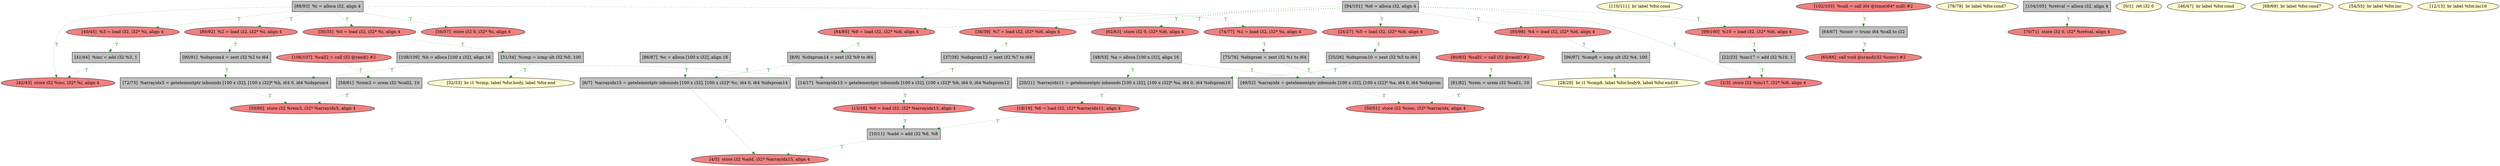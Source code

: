 
digraph G {


node164 [fillcolor=lightcoral,label="[106/107]  %call2 = call i32 @rand() #2",shape=ellipse,style=filled ]
node159 [fillcolor=lemonchiffon,label="[110/111]  br label %for.cond",shape=ellipse,style=filled ]
node157 [fillcolor=grey,label="[108/109]  %b = alloca [100 x i32], align 16",shape=rectangle,style=filled ]
node154 [fillcolor=lightcoral,label="[80/83]  %call1 = call i32 @rand() #2",shape=ellipse,style=filled ]
node153 [fillcolor=lightcoral,label="[95/98]  %4 = load i32, i32* %i6, align 4",shape=ellipse,style=filled ]
node152 [fillcolor=grey,label="[96/97]  %cmp8 = icmp ult i32 %4, 100",shape=rectangle,style=filled ]
node156 [fillcolor=grey,label="[90/91]  %idxprom4 = zext i32 %2 to i64",shape=rectangle,style=filled ]
node151 [fillcolor=grey,label="[88/93]  %i = alloca i32, align 4",shape=rectangle,style=filled ]
node150 [fillcolor=lightcoral,label="[89/92]  %2 = load i32, i32* %i, align 4",shape=ellipse,style=filled ]
node148 [fillcolor=lightcoral,label="[84/85]  %9 = load i32, i32* %i6, align 4",shape=ellipse,style=filled ]
node166 [fillcolor=lightcoral,label="[15/16]  %8 = load i32, i32* %arrayidx13, align 4",shape=ellipse,style=filled ]
node127 [fillcolor=lightcoral,label="[56/57]  store i32 0, i32* %i, align 4",shape=ellipse,style=filled ]
node125 [fillcolor=grey,label="[41/44]  %inc = add i32 %3, 1",shape=rectangle,style=filled ]
node161 [fillcolor=lightcoral,label="[102/103]  %call = call i64 @time(i64* null) #2",shape=ellipse,style=filled ]
node129 [fillcolor=lightcoral,label="[74/77]  %1 = load i32, i32* %i, align 4",shape=ellipse,style=filled ]
node130 [fillcolor=lemonchiffon,label="[78/79]  br label %for.cond7",shape=ellipse,style=filled ]
node136 [fillcolor=lightcoral,label="[24/27]  %5 = load i32, i32* %i6, align 4",shape=ellipse,style=filled ]
node115 [fillcolor=grey,label="[49/52]  %arrayidx = getelementptr inbounds [100 x i32], [100 x i32]* %a, i64 0, i64 %idxprom",shape=rectangle,style=filled ]
node124 [fillcolor=lightcoral,label="[70/71]  store i32 0, i32* %retval, align 4",shape=ellipse,style=filled ]
node121 [fillcolor=grey,label="[37/38]  %idxprom12 = zext i32 %7 to i64",shape=rectangle,style=filled ]
node112 [fillcolor=lightcoral,label="[40/45]  %3 = load i32, i32* %i, align 4",shape=ellipse,style=filled ]
node139 [fillcolor=grey,label="[20/21]  %arrayidx11 = getelementptr inbounds [100 x i32], [100 x i32]* %a, i64 0, i64 %idxprom10",shape=rectangle,style=filled ]
node141 [fillcolor=grey,label="[8/9]  %idxprom14 = zext i32 %9 to i64",shape=rectangle,style=filled ]
node119 [fillcolor=grey,label="[48/53]  %a = alloca [100 x i32], align 16",shape=rectangle,style=filled ]
node146 [fillcolor=lemonchiffon,label="[0/1]  ret i32 0",shape=ellipse,style=filled ]
node155 [fillcolor=lightcoral,label="[65/66]  call void @srand(i32 %conv) #2",shape=ellipse,style=filled ]
node118 [fillcolor=lemonchiffon,label="[46/47]  br label %for.cond",shape=ellipse,style=filled ]
node123 [fillcolor=lemonchiffon,label="[68/69]  br label %for.cond7",shape=ellipse,style=filled ]
node138 [fillcolor=lightcoral,label="[18/19]  %6 = load i32, i32* %arrayidx11, align 4",shape=ellipse,style=filled ]
node126 [fillcolor=lightcoral,label="[42/43]  store i32 %inc, i32* %i, align 4",shape=ellipse,style=filled ]
node165 [fillcolor=lightcoral,label="[59/60]  store i32 %rem3, i32* %arrayidx5, align 4",shape=ellipse,style=filled ]
node113 [fillcolor=lightcoral,label="[36/39]  %7 = load i32, i32* %i6, align 4",shape=ellipse,style=filled ]
node120 [fillcolor=lemonchiffon,label="[54/55]  br label %for.inc",shape=ellipse,style=filled ]
node117 [fillcolor=grey,label="[31/34]  %cmp = icmp ult i32 %0, 100",shape=rectangle,style=filled ]
node143 [fillcolor=lemonchiffon,label="[12/13]  br label %for.inc16",shape=ellipse,style=filled ]
node114 [fillcolor=lightcoral,label="[50/51]  store i32 %rem, i32* %arrayidx, align 4",shape=ellipse,style=filled ]
node116 [fillcolor=grey,label="[104/105]  %retval = alloca i32, align 4",shape=rectangle,style=filled ]
node158 [fillcolor=grey,label="[72/73]  %arrayidx5 = getelementptr inbounds [100 x i32], [100 x i32]* %b, i64 0, i64 %idxprom4",shape=rectangle,style=filled ]
node133 [fillcolor=lemonchiffon,label="[32/33]  br i1 %cmp, label %for.body, label %for.end",shape=ellipse,style=filled ]
node167 [fillcolor=grey,label="[94/101]  %i6 = alloca i32, align 4",shape=rectangle,style=filled ]
node128 [fillcolor=grey,label="[58/61]  %rem3 = urem i32 %call2, 10",shape=rectangle,style=filled ]
node149 [fillcolor=grey,label="[6/7]  %arrayidx15 = getelementptr inbounds [100 x i32], [100 x i32]* %c, i64 0, i64 %idxprom14",shape=rectangle,style=filled ]
node131 [fillcolor=grey,label="[25/26]  %idxprom10 = zext i32 %5 to i64",shape=rectangle,style=filled ]
node160 [fillcolor=grey,label="[75/76]  %idxprom = zext i32 %1 to i64",shape=rectangle,style=filled ]
node132 [fillcolor=grey,label="[81/82]  %rem = urem i32 %call1, 10",shape=rectangle,style=filled ]
node122 [fillcolor=grey,label="[64/67]  %conv = trunc i64 %call to i32",shape=rectangle,style=filled ]
node134 [fillcolor=lightcoral,label="[30/35]  %0 = load i32, i32* %i, align 4",shape=ellipse,style=filled ]
node163 [fillcolor=lightcoral,label="[99/100]  %10 = load i32, i32* %i6, align 4",shape=ellipse,style=filled ]
node135 [fillcolor=lemonchiffon,label="[28/29]  br i1 %cmp8, label %for.body9, label %for.end18",shape=ellipse,style=filled ]
node137 [fillcolor=grey,label="[22/23]  %inc17 = add i32 %10, 1",shape=rectangle,style=filled ]
node162 [fillcolor=lightcoral,label="[62/63]  store i32 0, i32* %i6, align 4",shape=ellipse,style=filled ]
node142 [fillcolor=grey,label="[14/17]  %arrayidx13 = getelementptr inbounds [100 x i32], [100 x i32]* %b, i64 0, i64 %idxprom12",shape=rectangle,style=filled ]
node140 [fillcolor=lightcoral,label="[2/3]  store i32 %inc17, i32* %i6, align 4",shape=ellipse,style=filled ]
node144 [fillcolor=lightcoral,label="[4/5]  store i32 %add, i32* %arrayidx15, align 4",shape=ellipse,style=filled ]
node145 [fillcolor=grey,label="[10/11]  %add = add i32 %6, %8",shape=rectangle,style=filled ]
node147 [fillcolor=grey,label="[86/87]  %c = alloca [100 x i32], align 16",shape=rectangle,style=filled ]

node167->node140 [style=dotted,color=forestgreen,label="T",fontcolor=forestgreen ]
node167->node163 [style=dotted,color=forestgreen,label="T",fontcolor=forestgreen ]
node157->node142 [style=dotted,color=forestgreen,label="T",fontcolor=forestgreen ]
node166->node145 [style=dotted,color=forestgreen,label="T",fontcolor=forestgreen ]
node161->node122 [style=dotted,color=forestgreen,label="T",fontcolor=forestgreen ]
node160->node115 [style=dotted,color=forestgreen,label="T",fontcolor=forestgreen ]
node167->node162 [style=dotted,color=forestgreen,label="T",fontcolor=forestgreen ]
node156->node158 [style=dotted,color=forestgreen,label="T",fontcolor=forestgreen ]
node167->node113 [style=dotted,color=forestgreen,label="T",fontcolor=forestgreen ]
node115->node114 [style=dotted,color=forestgreen,label="T",fontcolor=forestgreen ]
node157->node158 [style=dotted,color=forestgreen,label="T",fontcolor=forestgreen ]
node153->node152 [style=dotted,color=forestgreen,label="T",fontcolor=forestgreen ]
node132->node114 [style=dotted,color=forestgreen,label="T",fontcolor=forestgreen ]
node154->node132 [style=dotted,color=forestgreen,label="T",fontcolor=forestgreen ]
node151->node134 [style=dotted,color=forestgreen,label="T",fontcolor=forestgreen ]
node138->node145 [style=dotted,color=forestgreen,label="T",fontcolor=forestgreen ]
node112->node125 [style=dotted,color=forestgreen,label="T",fontcolor=forestgreen ]
node151->node126 [style=dotted,color=forestgreen,label="T",fontcolor=forestgreen ]
node167->node153 [style=dotted,color=forestgreen,label="T",fontcolor=forestgreen ]
node145->node144 [style=dotted,color=forestgreen,label="T",fontcolor=forestgreen ]
node151->node129 [style=dotted,color=forestgreen,label="T",fontcolor=forestgreen ]
node119->node115 [style=dotted,color=forestgreen,label="T",fontcolor=forestgreen ]
node167->node148 [style=dotted,color=forestgreen,label="T",fontcolor=forestgreen ]
node113->node121 [style=dotted,color=forestgreen,label="T",fontcolor=forestgreen ]
node117->node133 [style=dotted,color=forestgreen,label="T",fontcolor=forestgreen ]
node129->node160 [style=dotted,color=forestgreen,label="T",fontcolor=forestgreen ]
node121->node142 [style=dotted,color=forestgreen,label="T",fontcolor=forestgreen ]
node128->node165 [style=dotted,color=forestgreen,label="T",fontcolor=forestgreen ]
node151->node112 [style=dotted,color=forestgreen,label="T",fontcolor=forestgreen ]
node151->node150 [style=dotted,color=forestgreen,label="T",fontcolor=forestgreen ]
node119->node139 [style=dotted,color=forestgreen,label="T",fontcolor=forestgreen ]
node151->node127 [style=dotted,color=forestgreen,label="T",fontcolor=forestgreen ]
node131->node139 [style=dotted,color=forestgreen,label="T",fontcolor=forestgreen ]
node122->node155 [style=dotted,color=forestgreen,label="T",fontcolor=forestgreen ]
node136->node131 [style=dotted,color=forestgreen,label="T",fontcolor=forestgreen ]
node158->node165 [style=dotted,color=forestgreen,label="T",fontcolor=forestgreen ]
node137->node140 [style=dotted,color=forestgreen,label="T",fontcolor=forestgreen ]
node141->node149 [style=dotted,color=forestgreen,label="T",fontcolor=forestgreen ]
node149->node144 [style=dotted,color=forestgreen,label="T",fontcolor=forestgreen ]
node164->node128 [style=dotted,color=forestgreen,label="T",fontcolor=forestgreen ]
node147->node149 [style=dotted,color=forestgreen,label="T",fontcolor=forestgreen ]
node125->node126 [style=dotted,color=forestgreen,label="T",fontcolor=forestgreen ]
node116->node124 [style=dotted,color=forestgreen,label="T",fontcolor=forestgreen ]
node150->node156 [style=dotted,color=forestgreen,label="T",fontcolor=forestgreen ]
node139->node138 [style=dotted,color=forestgreen,label="T",fontcolor=forestgreen ]
node148->node141 [style=dotted,color=forestgreen,label="T",fontcolor=forestgreen ]
node163->node137 [style=dotted,color=forestgreen,label="T",fontcolor=forestgreen ]
node142->node166 [style=dotted,color=forestgreen,label="T",fontcolor=forestgreen ]
node167->node136 [style=dotted,color=forestgreen,label="T",fontcolor=forestgreen ]
node134->node117 [style=dotted,color=forestgreen,label="T",fontcolor=forestgreen ]
node152->node135 [style=dotted,color=forestgreen,label="T",fontcolor=forestgreen ]


}
